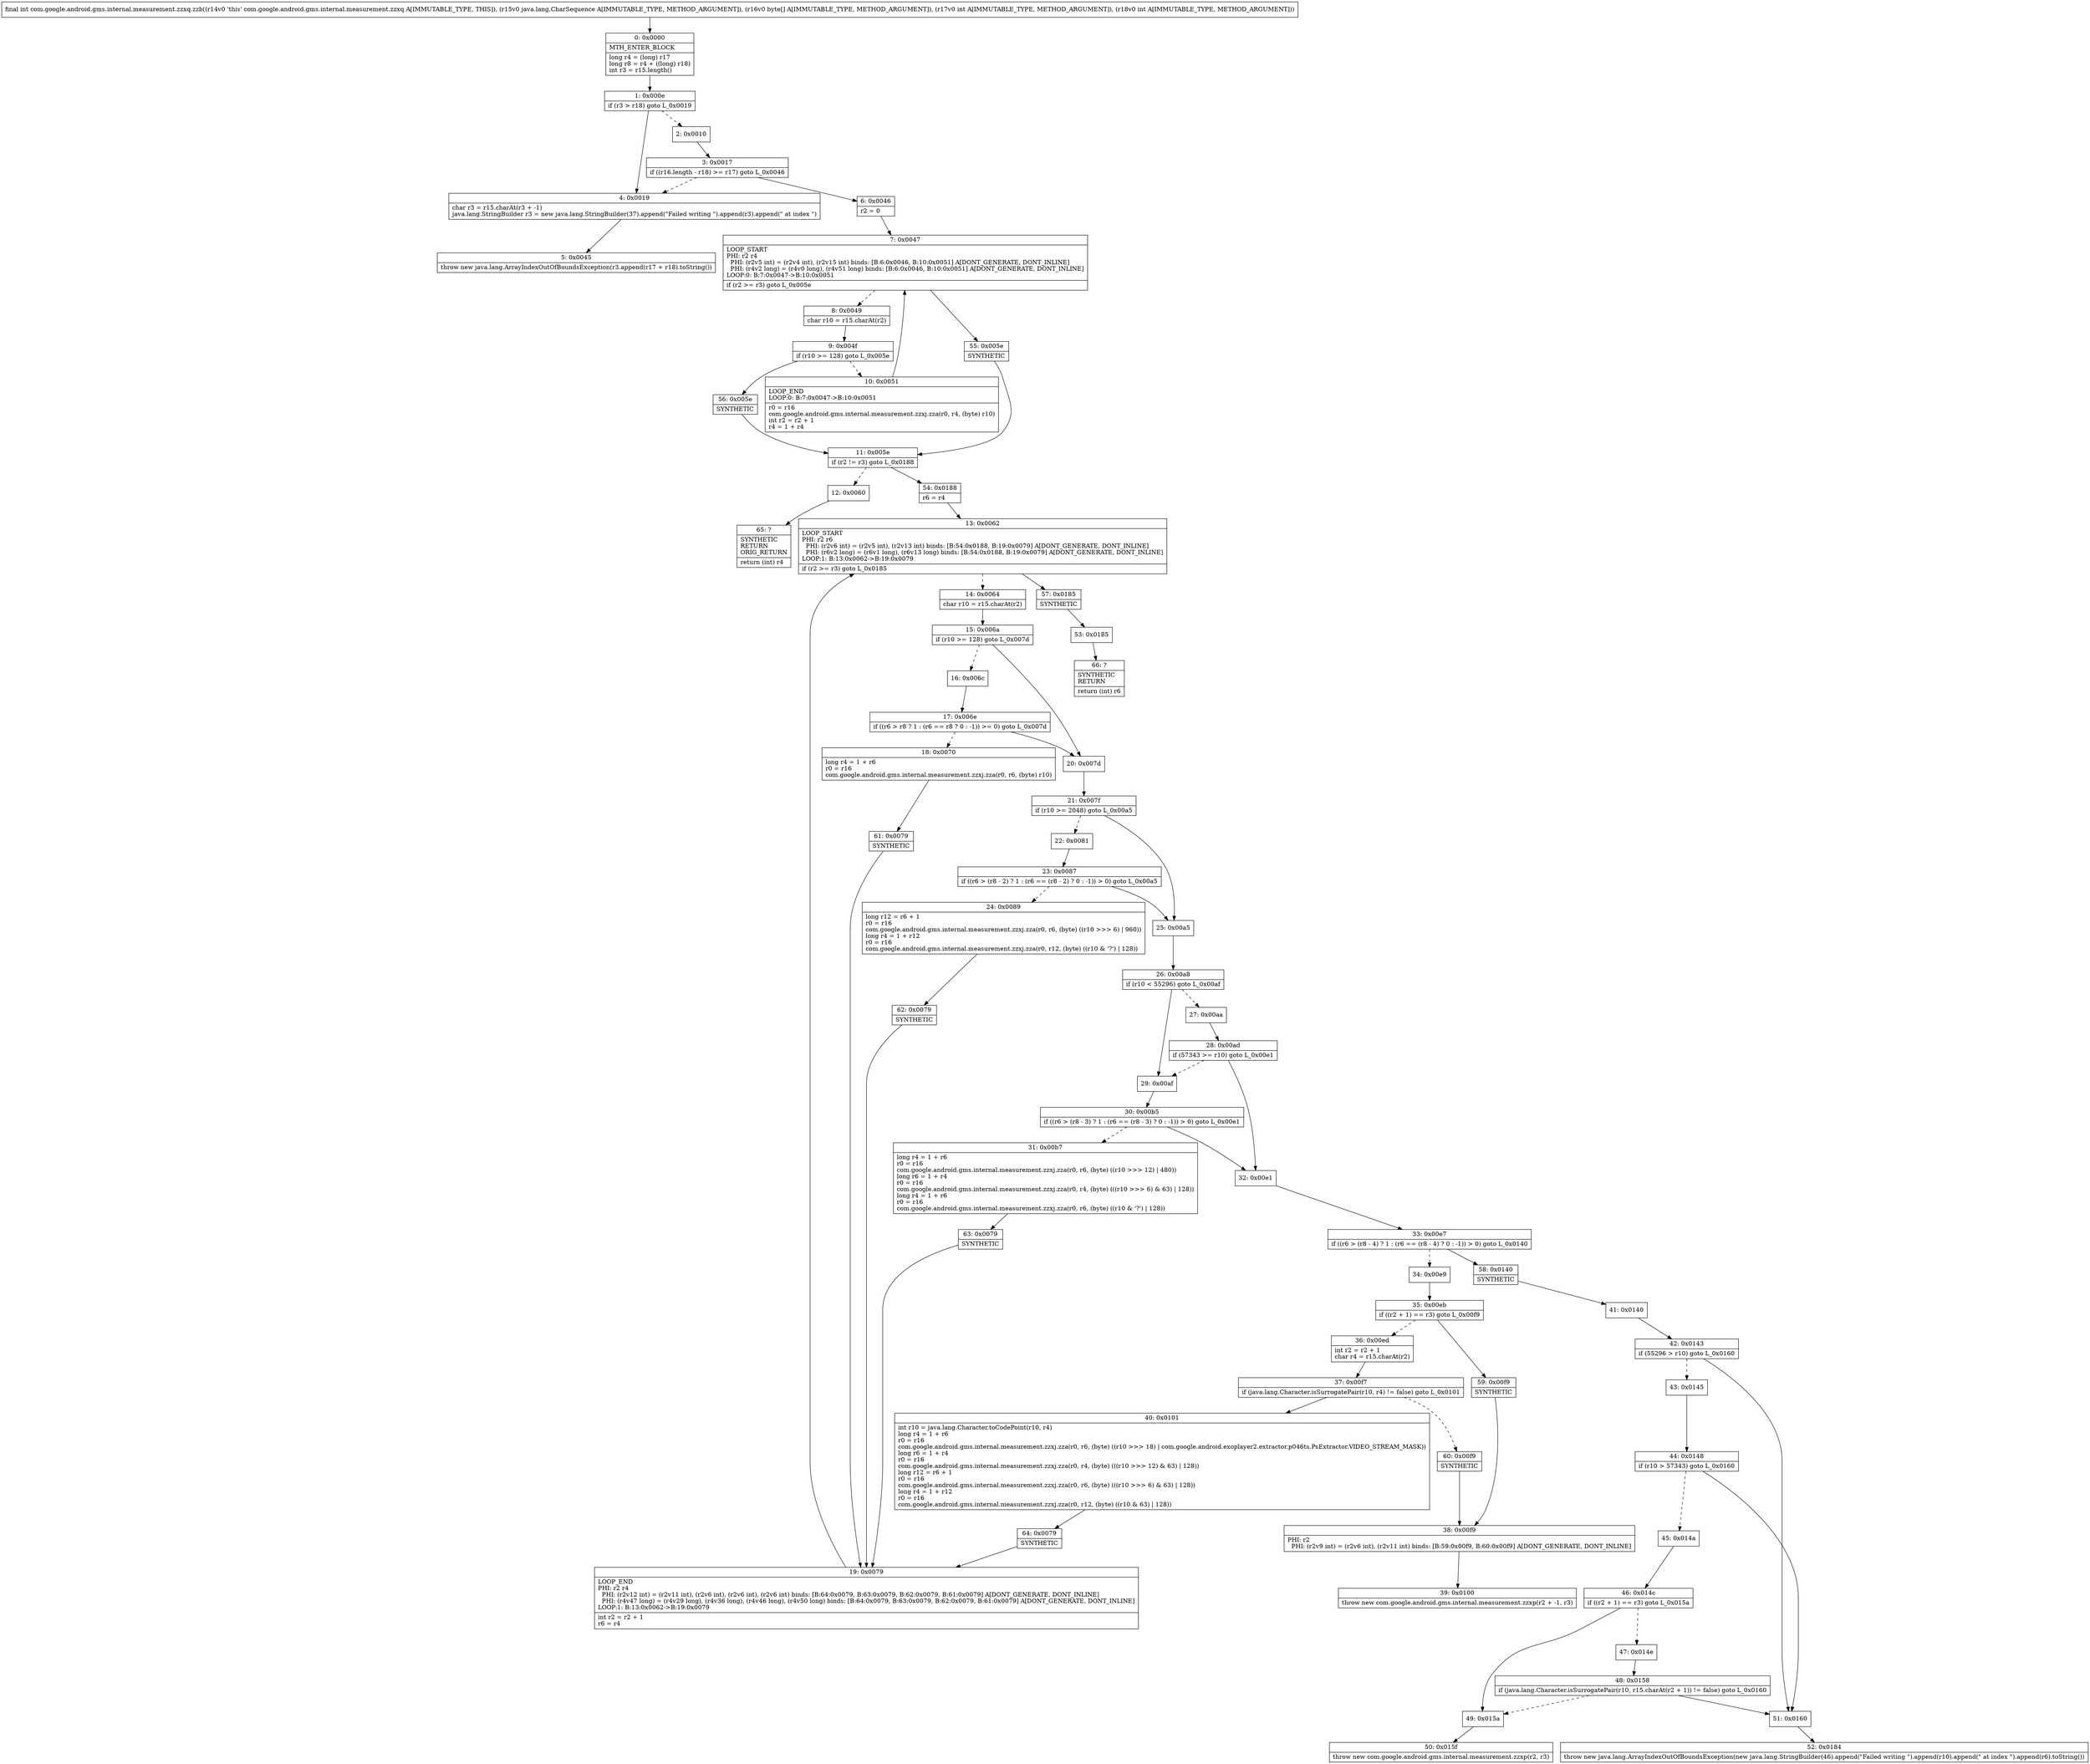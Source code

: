 digraph "CFG forcom.google.android.gms.internal.measurement.zzxq.zzb(Ljava\/lang\/CharSequence;[BII)I" {
Node_0 [shape=record,label="{0\:\ 0x0000|MTH_ENTER_BLOCK\l|long r4 = (long) r17\llong r8 = r4 + ((long) r18)\lint r3 = r15.length()\l}"];
Node_1 [shape=record,label="{1\:\ 0x000e|if (r3 \> r18) goto L_0x0019\l}"];
Node_2 [shape=record,label="{2\:\ 0x0010}"];
Node_3 [shape=record,label="{3\:\ 0x0017|if ((r16.length \- r18) \>= r17) goto L_0x0046\l}"];
Node_4 [shape=record,label="{4\:\ 0x0019|char r3 = r15.charAt(r3 + \-1)\ljava.lang.StringBuilder r3 = new java.lang.StringBuilder(37).append(\"Failed writing \").append(r3).append(\" at index \")\l}"];
Node_5 [shape=record,label="{5\:\ 0x0045|throw new java.lang.ArrayIndexOutOfBoundsException(r3.append(r17 + r18).toString())\l}"];
Node_6 [shape=record,label="{6\:\ 0x0046|r2 = 0\l}"];
Node_7 [shape=record,label="{7\:\ 0x0047|LOOP_START\lPHI: r2 r4 \l  PHI: (r2v5 int) = (r2v4 int), (r2v15 int) binds: [B:6:0x0046, B:10:0x0051] A[DONT_GENERATE, DONT_INLINE]\l  PHI: (r4v2 long) = (r4v0 long), (r4v51 long) binds: [B:6:0x0046, B:10:0x0051] A[DONT_GENERATE, DONT_INLINE]\lLOOP:0: B:7:0x0047\-\>B:10:0x0051\l|if (r2 \>= r3) goto L_0x005e\l}"];
Node_8 [shape=record,label="{8\:\ 0x0049|char r10 = r15.charAt(r2)\l}"];
Node_9 [shape=record,label="{9\:\ 0x004f|if (r10 \>= 128) goto L_0x005e\l}"];
Node_10 [shape=record,label="{10\:\ 0x0051|LOOP_END\lLOOP:0: B:7:0x0047\-\>B:10:0x0051\l|r0 = r16\lcom.google.android.gms.internal.measurement.zzxj.zza(r0, r4, (byte) r10)\lint r2 = r2 + 1\lr4 = 1 + r4\l}"];
Node_11 [shape=record,label="{11\:\ 0x005e|if (r2 != r3) goto L_0x0188\l}"];
Node_12 [shape=record,label="{12\:\ 0x0060}"];
Node_13 [shape=record,label="{13\:\ 0x0062|LOOP_START\lPHI: r2 r6 \l  PHI: (r2v6 int) = (r2v5 int), (r2v13 int) binds: [B:54:0x0188, B:19:0x0079] A[DONT_GENERATE, DONT_INLINE]\l  PHI: (r6v2 long) = (r6v1 long), (r6v13 long) binds: [B:54:0x0188, B:19:0x0079] A[DONT_GENERATE, DONT_INLINE]\lLOOP:1: B:13:0x0062\-\>B:19:0x0079\l|if (r2 \>= r3) goto L_0x0185\l}"];
Node_14 [shape=record,label="{14\:\ 0x0064|char r10 = r15.charAt(r2)\l}"];
Node_15 [shape=record,label="{15\:\ 0x006a|if (r10 \>= 128) goto L_0x007d\l}"];
Node_16 [shape=record,label="{16\:\ 0x006c}"];
Node_17 [shape=record,label="{17\:\ 0x006e|if ((r6 \> r8 ? 1 : (r6 == r8 ? 0 : \-1)) \>= 0) goto L_0x007d\l}"];
Node_18 [shape=record,label="{18\:\ 0x0070|long r4 = 1 + r6\lr0 = r16\lcom.google.android.gms.internal.measurement.zzxj.zza(r0, r6, (byte) r10)\l}"];
Node_19 [shape=record,label="{19\:\ 0x0079|LOOP_END\lPHI: r2 r4 \l  PHI: (r2v12 int) = (r2v11 int), (r2v6 int), (r2v6 int), (r2v6 int) binds: [B:64:0x0079, B:63:0x0079, B:62:0x0079, B:61:0x0079] A[DONT_GENERATE, DONT_INLINE]\l  PHI: (r4v47 long) = (r4v29 long), (r4v36 long), (r4v46 long), (r4v50 long) binds: [B:64:0x0079, B:63:0x0079, B:62:0x0079, B:61:0x0079] A[DONT_GENERATE, DONT_INLINE]\lLOOP:1: B:13:0x0062\-\>B:19:0x0079\l|int r2 = r2 + 1\lr6 = r4\l}"];
Node_20 [shape=record,label="{20\:\ 0x007d}"];
Node_21 [shape=record,label="{21\:\ 0x007f|if (r10 \>= 2048) goto L_0x00a5\l}"];
Node_22 [shape=record,label="{22\:\ 0x0081}"];
Node_23 [shape=record,label="{23\:\ 0x0087|if ((r6 \> (r8 \- 2) ? 1 : (r6 == (r8 \- 2) ? 0 : \-1)) \> 0) goto L_0x00a5\l}"];
Node_24 [shape=record,label="{24\:\ 0x0089|long r12 = r6 + 1\lr0 = r16\lcom.google.android.gms.internal.measurement.zzxj.zza(r0, r6, (byte) ((r10 \>\>\> 6) \| 960))\llong r4 = 1 + r12\lr0 = r16\lcom.google.android.gms.internal.measurement.zzxj.zza(r0, r12, (byte) ((r10 & '?') \| 128))\l}"];
Node_25 [shape=record,label="{25\:\ 0x00a5}"];
Node_26 [shape=record,label="{26\:\ 0x00a8|if (r10 \< 55296) goto L_0x00af\l}"];
Node_27 [shape=record,label="{27\:\ 0x00aa}"];
Node_28 [shape=record,label="{28\:\ 0x00ad|if (57343 \>= r10) goto L_0x00e1\l}"];
Node_29 [shape=record,label="{29\:\ 0x00af}"];
Node_30 [shape=record,label="{30\:\ 0x00b5|if ((r6 \> (r8 \- 3) ? 1 : (r6 == (r8 \- 3) ? 0 : \-1)) \> 0) goto L_0x00e1\l}"];
Node_31 [shape=record,label="{31\:\ 0x00b7|long r4 = 1 + r6\lr0 = r16\lcom.google.android.gms.internal.measurement.zzxj.zza(r0, r6, (byte) ((r10 \>\>\> 12) \| 480))\llong r6 = 1 + r4\lr0 = r16\lcom.google.android.gms.internal.measurement.zzxj.zza(r0, r4, (byte) (((r10 \>\>\> 6) & 63) \| 128))\llong r4 = 1 + r6\lr0 = r16\lcom.google.android.gms.internal.measurement.zzxj.zza(r0, r6, (byte) ((r10 & '?') \| 128))\l}"];
Node_32 [shape=record,label="{32\:\ 0x00e1}"];
Node_33 [shape=record,label="{33\:\ 0x00e7|if ((r6 \> (r8 \- 4) ? 1 : (r6 == (r8 \- 4) ? 0 : \-1)) \> 0) goto L_0x0140\l}"];
Node_34 [shape=record,label="{34\:\ 0x00e9}"];
Node_35 [shape=record,label="{35\:\ 0x00eb|if ((r2 + 1) == r3) goto L_0x00f9\l}"];
Node_36 [shape=record,label="{36\:\ 0x00ed|int r2 = r2 + 1\lchar r4 = r15.charAt(r2)\l}"];
Node_37 [shape=record,label="{37\:\ 0x00f7|if (java.lang.Character.isSurrogatePair(r10, r4) != false) goto L_0x0101\l}"];
Node_38 [shape=record,label="{38\:\ 0x00f9|PHI: r2 \l  PHI: (r2v9 int) = (r2v6 int), (r2v11 int) binds: [B:59:0x00f9, B:60:0x00f9] A[DONT_GENERATE, DONT_INLINE]\l}"];
Node_39 [shape=record,label="{39\:\ 0x0100|throw new com.google.android.gms.internal.measurement.zzxp(r2 + \-1, r3)\l}"];
Node_40 [shape=record,label="{40\:\ 0x0101|int r10 = java.lang.Character.toCodePoint(r10, r4)\llong r4 = 1 + r6\lr0 = r16\lcom.google.android.gms.internal.measurement.zzxj.zza(r0, r6, (byte) ((r10 \>\>\> 18) \| com.google.android.exoplayer2.extractor.p046ts.PsExtractor.VIDEO_STREAM_MASK))\llong r6 = 1 + r4\lr0 = r16\lcom.google.android.gms.internal.measurement.zzxj.zza(r0, r4, (byte) (((r10 \>\>\> 12) & 63) \| 128))\llong r12 = r6 + 1\lr0 = r16\lcom.google.android.gms.internal.measurement.zzxj.zza(r0, r6, (byte) (((r10 \>\>\> 6) & 63) \| 128))\llong r4 = 1 + r12\lr0 = r16\lcom.google.android.gms.internal.measurement.zzxj.zza(r0, r12, (byte) ((r10 & 63) \| 128))\l}"];
Node_41 [shape=record,label="{41\:\ 0x0140}"];
Node_42 [shape=record,label="{42\:\ 0x0143|if (55296 \> r10) goto L_0x0160\l}"];
Node_43 [shape=record,label="{43\:\ 0x0145}"];
Node_44 [shape=record,label="{44\:\ 0x0148|if (r10 \> 57343) goto L_0x0160\l}"];
Node_45 [shape=record,label="{45\:\ 0x014a}"];
Node_46 [shape=record,label="{46\:\ 0x014c|if ((r2 + 1) == r3) goto L_0x015a\l}"];
Node_47 [shape=record,label="{47\:\ 0x014e}"];
Node_48 [shape=record,label="{48\:\ 0x0158|if (java.lang.Character.isSurrogatePair(r10, r15.charAt(r2 + 1)) != false) goto L_0x0160\l}"];
Node_49 [shape=record,label="{49\:\ 0x015a}"];
Node_50 [shape=record,label="{50\:\ 0x015f|throw new com.google.android.gms.internal.measurement.zzxp(r2, r3)\l}"];
Node_51 [shape=record,label="{51\:\ 0x0160}"];
Node_52 [shape=record,label="{52\:\ 0x0184|throw new java.lang.ArrayIndexOutOfBoundsException(new java.lang.StringBuilder(46).append(\"Failed writing \").append(r10).append(\" at index \").append(r6).toString())\l}"];
Node_53 [shape=record,label="{53\:\ 0x0185}"];
Node_54 [shape=record,label="{54\:\ 0x0188|r6 = r4\l}"];
Node_55 [shape=record,label="{55\:\ 0x005e|SYNTHETIC\l}"];
Node_56 [shape=record,label="{56\:\ 0x005e|SYNTHETIC\l}"];
Node_57 [shape=record,label="{57\:\ 0x0185|SYNTHETIC\l}"];
Node_58 [shape=record,label="{58\:\ 0x0140|SYNTHETIC\l}"];
Node_59 [shape=record,label="{59\:\ 0x00f9|SYNTHETIC\l}"];
Node_60 [shape=record,label="{60\:\ 0x00f9|SYNTHETIC\l}"];
Node_61 [shape=record,label="{61\:\ 0x0079|SYNTHETIC\l}"];
Node_62 [shape=record,label="{62\:\ 0x0079|SYNTHETIC\l}"];
Node_63 [shape=record,label="{63\:\ 0x0079|SYNTHETIC\l}"];
Node_64 [shape=record,label="{64\:\ 0x0079|SYNTHETIC\l}"];
Node_65 [shape=record,label="{65\:\ ?|SYNTHETIC\lRETURN\lORIG_RETURN\l|return (int) r4\l}"];
Node_66 [shape=record,label="{66\:\ ?|SYNTHETIC\lRETURN\l|return (int) r6\l}"];
MethodNode[shape=record,label="{final int com.google.android.gms.internal.measurement.zzxq.zzb((r14v0 'this' com.google.android.gms.internal.measurement.zzxq A[IMMUTABLE_TYPE, THIS]), (r15v0 java.lang.CharSequence A[IMMUTABLE_TYPE, METHOD_ARGUMENT]), (r16v0 byte[] A[IMMUTABLE_TYPE, METHOD_ARGUMENT]), (r17v0 int A[IMMUTABLE_TYPE, METHOD_ARGUMENT]), (r18v0 int A[IMMUTABLE_TYPE, METHOD_ARGUMENT])) }"];
MethodNode -> Node_0;
Node_0 -> Node_1;
Node_1 -> Node_2[style=dashed];
Node_1 -> Node_4;
Node_2 -> Node_3;
Node_3 -> Node_4[style=dashed];
Node_3 -> Node_6;
Node_4 -> Node_5;
Node_6 -> Node_7;
Node_7 -> Node_8[style=dashed];
Node_7 -> Node_55;
Node_8 -> Node_9;
Node_9 -> Node_10[style=dashed];
Node_9 -> Node_56;
Node_10 -> Node_7;
Node_11 -> Node_12[style=dashed];
Node_11 -> Node_54;
Node_12 -> Node_65;
Node_13 -> Node_14[style=dashed];
Node_13 -> Node_57;
Node_14 -> Node_15;
Node_15 -> Node_16[style=dashed];
Node_15 -> Node_20;
Node_16 -> Node_17;
Node_17 -> Node_18[style=dashed];
Node_17 -> Node_20;
Node_18 -> Node_61;
Node_19 -> Node_13;
Node_20 -> Node_21;
Node_21 -> Node_22[style=dashed];
Node_21 -> Node_25;
Node_22 -> Node_23;
Node_23 -> Node_24[style=dashed];
Node_23 -> Node_25;
Node_24 -> Node_62;
Node_25 -> Node_26;
Node_26 -> Node_27[style=dashed];
Node_26 -> Node_29;
Node_27 -> Node_28;
Node_28 -> Node_29[style=dashed];
Node_28 -> Node_32;
Node_29 -> Node_30;
Node_30 -> Node_31[style=dashed];
Node_30 -> Node_32;
Node_31 -> Node_63;
Node_32 -> Node_33;
Node_33 -> Node_34[style=dashed];
Node_33 -> Node_58;
Node_34 -> Node_35;
Node_35 -> Node_36[style=dashed];
Node_35 -> Node_59;
Node_36 -> Node_37;
Node_37 -> Node_40;
Node_37 -> Node_60[style=dashed];
Node_38 -> Node_39;
Node_40 -> Node_64;
Node_41 -> Node_42;
Node_42 -> Node_43[style=dashed];
Node_42 -> Node_51;
Node_43 -> Node_44;
Node_44 -> Node_45[style=dashed];
Node_44 -> Node_51;
Node_45 -> Node_46;
Node_46 -> Node_47[style=dashed];
Node_46 -> Node_49;
Node_47 -> Node_48;
Node_48 -> Node_49[style=dashed];
Node_48 -> Node_51;
Node_49 -> Node_50;
Node_51 -> Node_52;
Node_53 -> Node_66;
Node_54 -> Node_13;
Node_55 -> Node_11;
Node_56 -> Node_11;
Node_57 -> Node_53;
Node_58 -> Node_41;
Node_59 -> Node_38;
Node_60 -> Node_38;
Node_61 -> Node_19;
Node_62 -> Node_19;
Node_63 -> Node_19;
Node_64 -> Node_19;
}

